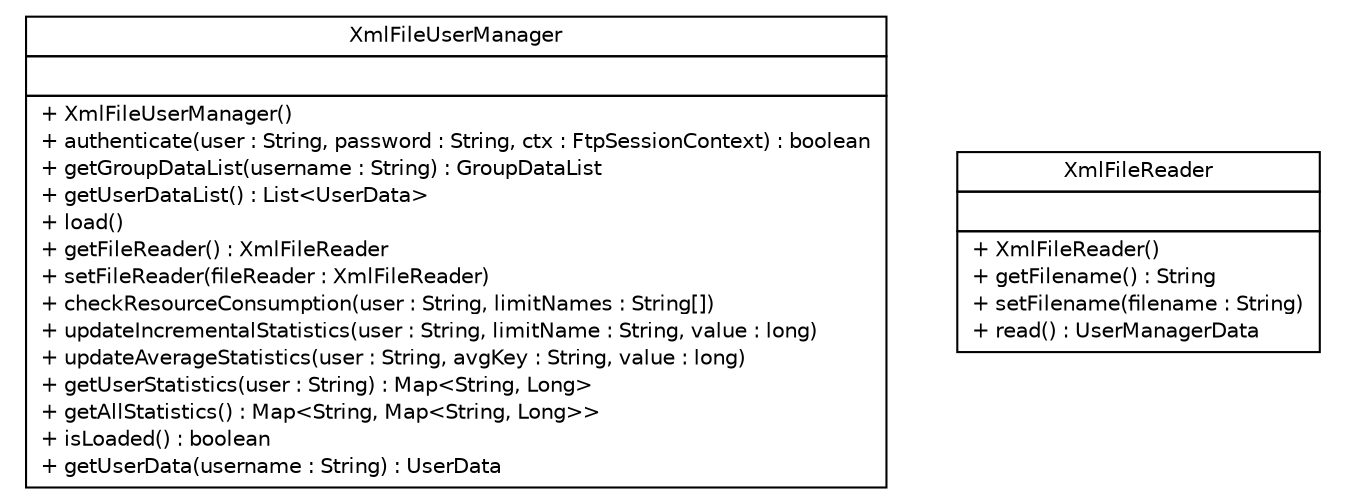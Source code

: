 #!/usr/local/bin/dot
#
# Class diagram 
# Generated by UMLGraph version 5.1 (http://www.umlgraph.org/)
#

digraph G {
	edge [fontname="Helvetica",fontsize=10,labelfontname="Helvetica",labelfontsize=10];
	node [fontname="Helvetica",fontsize=10,shape=plaintext];
	nodesep=0.25;
	ranksep=0.5;
	// com.apporiented.hermesftp.usermanager.impl.XmlFileUserManager
	c2106 [label=<<table title="com.apporiented.hermesftp.usermanager.impl.XmlFileUserManager" border="0" cellborder="1" cellspacing="0" cellpadding="2" port="p" href="./XmlFileUserManager.html">
		<tr><td><table border="0" cellspacing="0" cellpadding="1">
<tr><td align="center" balign="center"> XmlFileUserManager </td></tr>
		</table></td></tr>
		<tr><td><table border="0" cellspacing="0" cellpadding="1">
<tr><td align="left" balign="left">  </td></tr>
		</table></td></tr>
		<tr><td><table border="0" cellspacing="0" cellpadding="1">
<tr><td align="left" balign="left"> + XmlFileUserManager() </td></tr>
<tr><td align="left" balign="left"> + authenticate(user : String, password : String, ctx : FtpSessionContext) : boolean </td></tr>
<tr><td align="left" balign="left"> + getGroupDataList(username : String) : GroupDataList </td></tr>
<tr><td align="left" balign="left"> + getUserDataList() : List&lt;UserData&gt; </td></tr>
<tr><td align="left" balign="left"> + load() </td></tr>
<tr><td align="left" balign="left"> + getFileReader() : XmlFileReader </td></tr>
<tr><td align="left" balign="left"> + setFileReader(fileReader : XmlFileReader) </td></tr>
<tr><td align="left" balign="left"> + checkResourceConsumption(user : String, limitNames : String[]) </td></tr>
<tr><td align="left" balign="left"> + updateIncrementalStatistics(user : String, limitName : String, value : long) </td></tr>
<tr><td align="left" balign="left"> + updateAverageStatistics(user : String, avgKey : String, value : long) </td></tr>
<tr><td align="left" balign="left"> + getUserStatistics(user : String) : Map&lt;String, Long&gt; </td></tr>
<tr><td align="left" balign="left"> + getAllStatistics() : Map&lt;String, Map&lt;String, Long&gt;&gt; </td></tr>
<tr><td align="left" balign="left"> + isLoaded() : boolean </td></tr>
<tr><td align="left" balign="left"> + getUserData(username : String) : UserData </td></tr>
		</table></td></tr>
		</table>>, fontname="Helvetica", fontcolor="black", fontsize=10.0];
	// com.apporiented.hermesftp.usermanager.impl.XmlFileReader
	c2107 [label=<<table title="com.apporiented.hermesftp.usermanager.impl.XmlFileReader" border="0" cellborder="1" cellspacing="0" cellpadding="2" port="p" href="./XmlFileReader.html">
		<tr><td><table border="0" cellspacing="0" cellpadding="1">
<tr><td align="center" balign="center"> XmlFileReader </td></tr>
		</table></td></tr>
		<tr><td><table border="0" cellspacing="0" cellpadding="1">
<tr><td align="left" balign="left">  </td></tr>
		</table></td></tr>
		<tr><td><table border="0" cellspacing="0" cellpadding="1">
<tr><td align="left" balign="left"> + XmlFileReader() </td></tr>
<tr><td align="left" balign="left"> + getFilename() : String </td></tr>
<tr><td align="left" balign="left"> + setFilename(filename : String) </td></tr>
<tr><td align="left" balign="left"> + read() : UserManagerData </td></tr>
		</table></td></tr>
		</table>>, fontname="Helvetica", fontcolor="black", fontsize=10.0];
}

